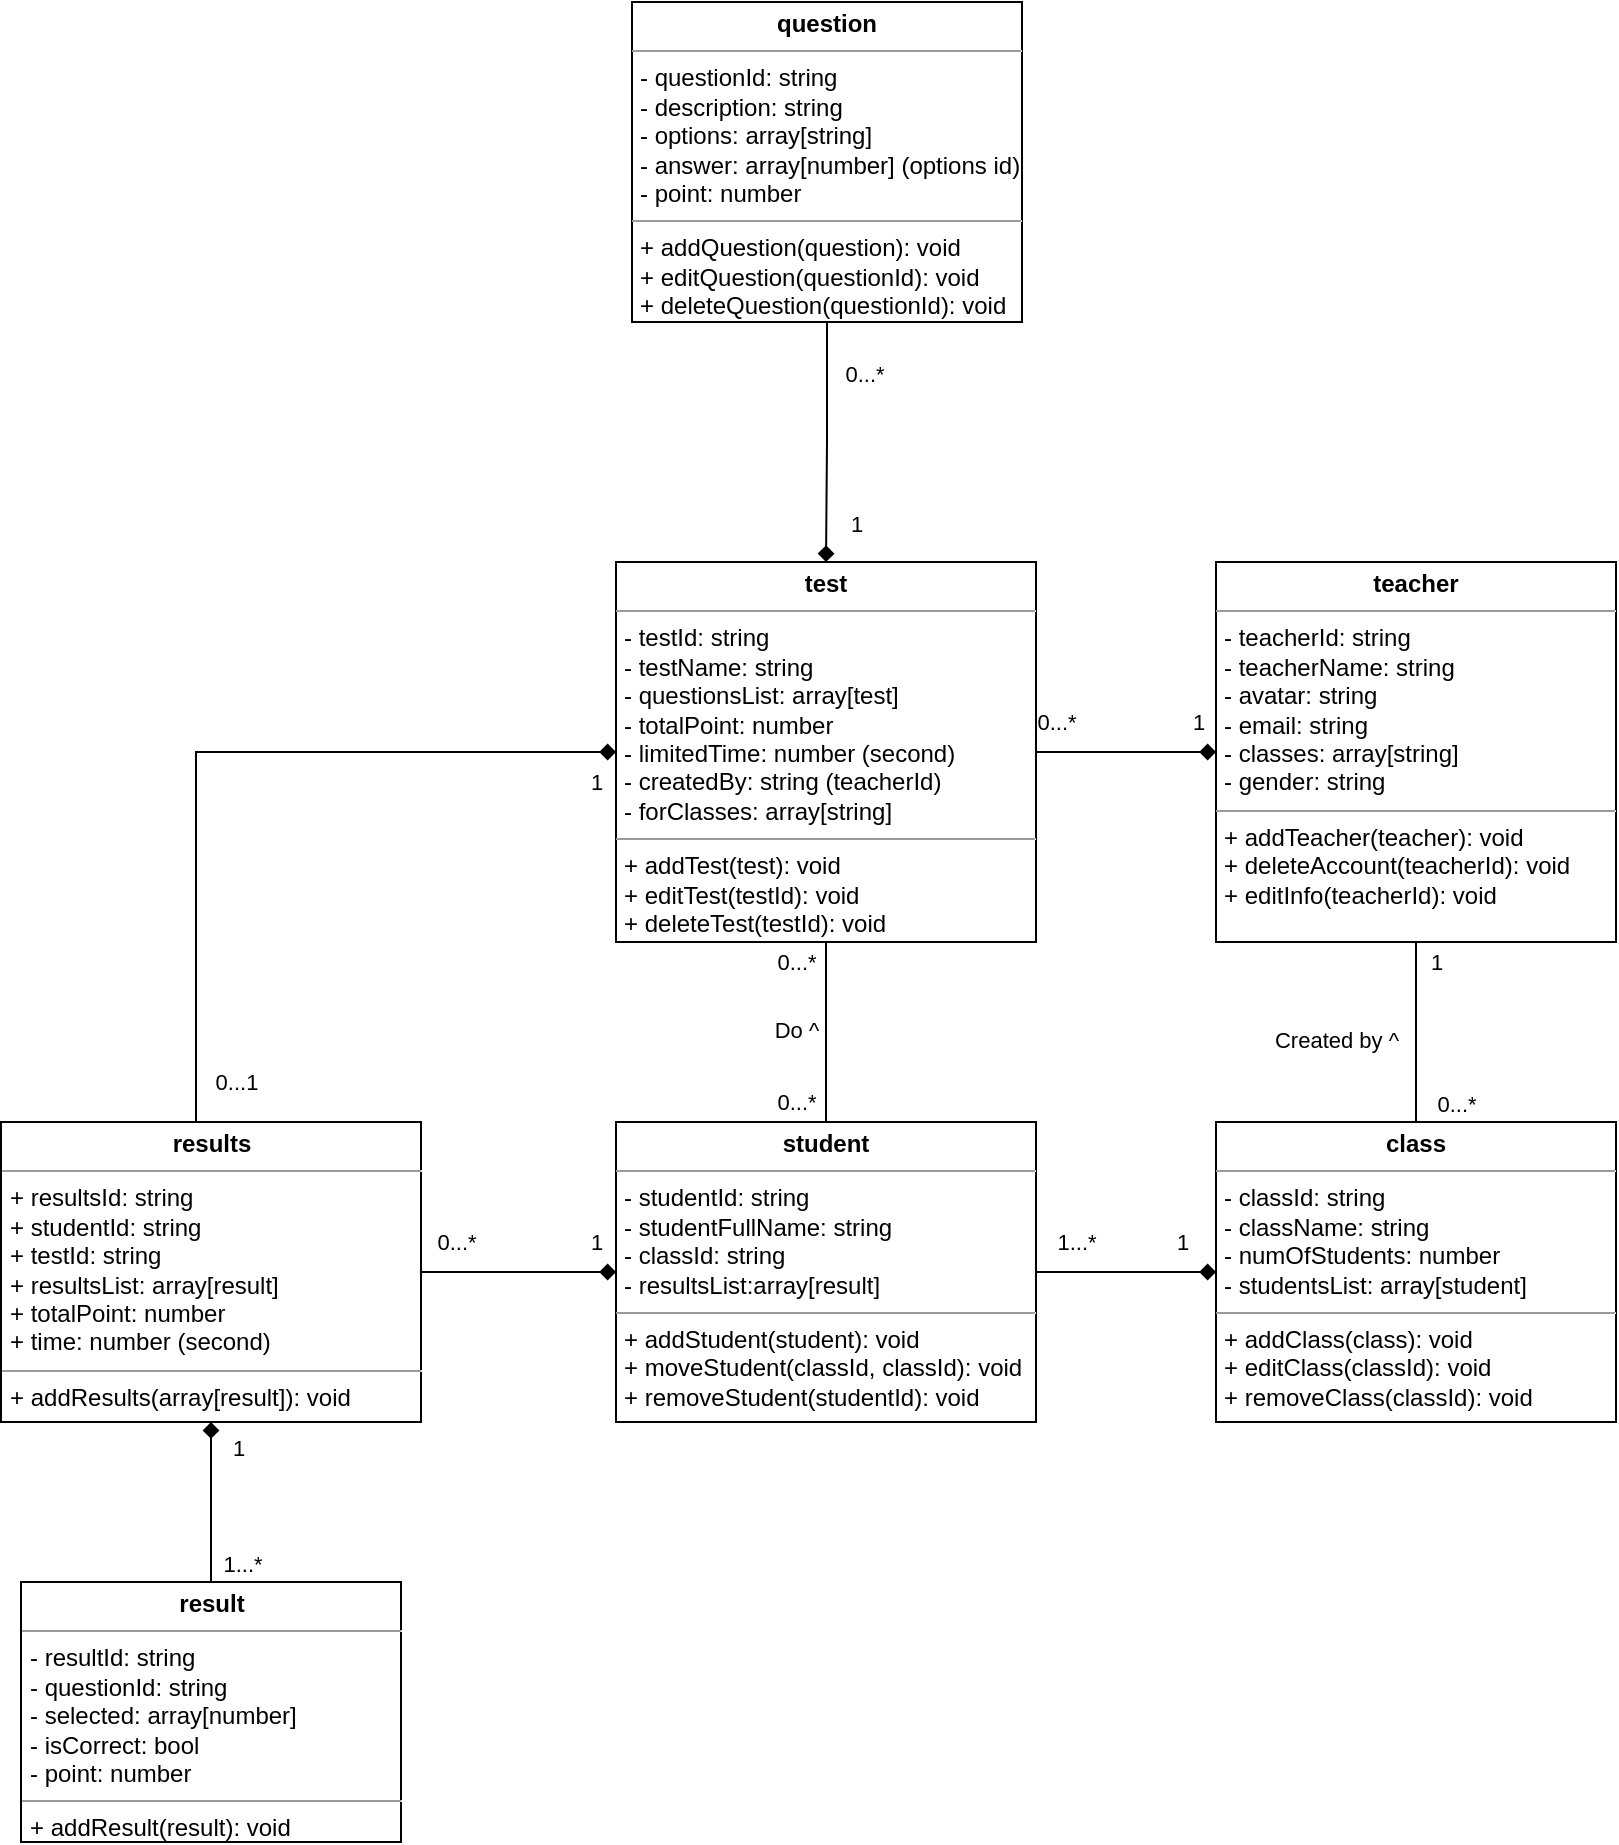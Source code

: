 <mxfile version="14.4.8" type="github">
  <diagram id="9277rnPYpbhCqatuUx9B" name="Class diagram">
    <mxGraphModel dx="652" dy="336" grid="1" gridSize="10" guides="1" tooltips="1" connect="1" arrows="1" fold="1" page="1" pageScale="1" pageWidth="850" pageHeight="1100" math="0" shadow="0">
      <root>
        <mxCell id="0" />
        <mxCell id="1" parent="0" />
        <mxCell id="s9_zFQVbLPnV6EDNdGmK-6" style="edgeStyle=orthogonalEdgeStyle;rounded=0;orthogonalLoop=1;jettySize=auto;html=1;entryX=0.5;entryY=0;entryDx=0;entryDy=0;endArrow=none;endFill=0;" edge="1" parent="1" source="6oHkGCZnOsk_m-k36Il0-9" target="6oHkGCZnOsk_m-k36Il0-11">
          <mxGeometry relative="1" as="geometry" />
        </mxCell>
        <mxCell id="s9_zFQVbLPnV6EDNdGmK-8" value="0...*" style="edgeLabel;html=1;align=center;verticalAlign=middle;resizable=0;points=[];" vertex="1" connectable="0" parent="s9_zFQVbLPnV6EDNdGmK-6">
          <mxGeometry x="0.79" relative="1" as="geometry">
            <mxPoint x="20" as="offset" />
          </mxGeometry>
        </mxCell>
        <mxCell id="s9_zFQVbLPnV6EDNdGmK-9" value="1" style="edgeLabel;html=1;align=center;verticalAlign=middle;resizable=0;points=[];" vertex="1" connectable="0" parent="s9_zFQVbLPnV6EDNdGmK-6">
          <mxGeometry x="-0.861" y="2" relative="1" as="geometry">
            <mxPoint x="8" y="3.33" as="offset" />
          </mxGeometry>
        </mxCell>
        <mxCell id="s9_zFQVbLPnV6EDNdGmK-18" value="Created by ^" style="edgeLabel;html=1;align=center;verticalAlign=middle;resizable=0;points=[];" vertex="1" connectable="0" parent="s9_zFQVbLPnV6EDNdGmK-6">
          <mxGeometry x="-0.656" y="-1" relative="1" as="geometry">
            <mxPoint x="-39" y="33.69" as="offset" />
          </mxGeometry>
        </mxCell>
        <mxCell id="6oHkGCZnOsk_m-k36Il0-9" value="&lt;p style=&quot;margin: 0px ; margin-top: 4px ; text-align: center&quot;&gt;&lt;b&gt;teacher&lt;/b&gt;&lt;/p&gt;&lt;hr size=&quot;1&quot;&gt;&lt;p style=&quot;margin: 0px ; margin-left: 4px&quot;&gt;- teacherId: string&lt;/p&gt;&lt;p style=&quot;margin: 0px ; margin-left: 4px&quot;&gt;- teacherName: string&lt;/p&gt;&lt;p style=&quot;margin: 0px ; margin-left: 4px&quot;&gt;- avatar: string&lt;/p&gt;&lt;p style=&quot;margin: 0px ; margin-left: 4px&quot;&gt;- email: string&lt;/p&gt;&lt;p style=&quot;margin: 0px ; margin-left: 4px&quot;&gt;- classes: array[string]&lt;/p&gt;&lt;p style=&quot;margin: 0px ; margin-left: 4px&quot;&gt;- gender: string&lt;/p&gt;&lt;hr size=&quot;1&quot;&gt;&lt;p style=&quot;margin: 0px ; margin-left: 4px&quot;&gt;&lt;span&gt;+ addTeacher(teacher): void&lt;/span&gt;&lt;br&gt;&lt;/p&gt;&lt;p style=&quot;margin: 0px ; margin-left: 4px&quot;&gt;+ deleteAccount(teacherId): void&lt;/p&gt;&lt;p style=&quot;margin: 0px ; margin-left: 4px&quot;&gt;+ editInfo(teacherId): void&lt;/p&gt;" style="verticalAlign=top;align=left;overflow=fill;fontSize=12;fontFamily=Helvetica;html=1;" parent="1" vertex="1">
          <mxGeometry x="620" y="370" width="200" height="190" as="geometry" />
        </mxCell>
        <mxCell id="DbtVj-awWwl7xm5ycoWF-12" style="edgeStyle=orthogonalEdgeStyle;rounded=0;orthogonalLoop=1;jettySize=auto;html=1;entryX=0;entryY=0.5;entryDx=0;entryDy=0;endArrow=diamond;endFill=1;" parent="1" source="6oHkGCZnOsk_m-k36Il0-10" target="6oHkGCZnOsk_m-k36Il0-11" edge="1">
          <mxGeometry relative="1" as="geometry" />
        </mxCell>
        <mxCell id="DbtVj-awWwl7xm5ycoWF-13" value="1...*" style="edgeLabel;html=1;align=center;verticalAlign=middle;resizable=0;points=[];" parent="DbtVj-awWwl7xm5ycoWF-12" vertex="1" connectable="0">
          <mxGeometry x="-0.787" relative="1" as="geometry">
            <mxPoint x="10" y="-15" as="offset" />
          </mxGeometry>
        </mxCell>
        <mxCell id="DbtVj-awWwl7xm5ycoWF-14" value="1" style="edgeLabel;html=1;align=center;verticalAlign=middle;resizable=0;points=[];" parent="DbtVj-awWwl7xm5ycoWF-12" vertex="1" connectable="0">
          <mxGeometry x="0.546" y="2" relative="1" as="geometry">
            <mxPoint x="3" y="-13" as="offset" />
          </mxGeometry>
        </mxCell>
        <mxCell id="6oHkGCZnOsk_m-k36Il0-10" value="&lt;p style=&quot;margin: 0px ; margin-top: 4px ; text-align: center&quot;&gt;&lt;b&gt;student&lt;/b&gt;&lt;/p&gt;&lt;hr size=&quot;1&quot;&gt;&lt;p style=&quot;margin: 0px ; margin-left: 4px&quot;&gt;- studentId: string&lt;/p&gt;&lt;p style=&quot;margin: 0px ; margin-left: 4px&quot;&gt;- studentFullName: string&lt;/p&gt;&lt;p style=&quot;margin: 0px ; margin-left: 4px&quot;&gt;- classId: string&lt;/p&gt;&lt;p style=&quot;margin: 0px ; margin-left: 4px&quot;&gt;- resultsList:array[result]&lt;/p&gt;&lt;hr size=&quot;1&quot;&gt;&lt;p style=&quot;margin: 0px ; margin-left: 4px&quot;&gt;&lt;span&gt;+ addStudent(student): void&lt;/span&gt;&lt;br&gt;&lt;/p&gt;&lt;p style=&quot;margin: 0px ; margin-left: 4px&quot;&gt;+ moveStudent(classId, classId): void&lt;/p&gt;&lt;p style=&quot;margin: 0px ; margin-left: 4px&quot;&gt;+ removeStudent(studentId): void&lt;/p&gt;&lt;p style=&quot;margin: 0px ; margin-left: 4px&quot;&gt;&lt;br&gt;&lt;/p&gt;" style="verticalAlign=top;align=left;overflow=fill;fontSize=12;fontFamily=Helvetica;html=1;" parent="1" vertex="1">
          <mxGeometry x="320" y="650" width="210" height="150" as="geometry" />
        </mxCell>
        <mxCell id="6oHkGCZnOsk_m-k36Il0-11" value="&lt;p style=&quot;margin: 0px ; margin-top: 4px ; text-align: center&quot;&gt;&lt;b&gt;class&lt;/b&gt;&lt;/p&gt;&lt;hr size=&quot;1&quot;&gt;&lt;p style=&quot;margin: 0px ; margin-left: 4px&quot;&gt;- classId: string&lt;/p&gt;&lt;p style=&quot;margin: 0px ; margin-left: 4px&quot;&gt;- className: string&lt;/p&gt;&lt;p style=&quot;margin: 0px ; margin-left: 4px&quot;&gt;- numOfStudents: number&lt;/p&gt;&lt;p style=&quot;margin: 0px ; margin-left: 4px&quot;&gt;- studentsList: array[student]&lt;/p&gt;&lt;hr size=&quot;1&quot;&gt;&lt;p style=&quot;margin: 0px ; margin-left: 4px&quot;&gt;&lt;span&gt;+ addClass(class): void&lt;/span&gt;&lt;br&gt;&lt;/p&gt;&lt;p style=&quot;margin: 0px 0px 0px 4px&quot;&gt;+ editClass(classId): void&lt;/p&gt;&lt;p style=&quot;margin: 0px 0px 0px 4px&quot;&gt;+ removeClass(classId): void&lt;/p&gt;" style="verticalAlign=top;align=left;overflow=fill;fontSize=12;fontFamily=Helvetica;html=1;" parent="1" vertex="1">
          <mxGeometry x="620" y="650" width="200" height="150" as="geometry" />
        </mxCell>
        <mxCell id="DbtVj-awWwl7xm5ycoWF-17" style="edgeStyle=orthogonalEdgeStyle;rounded=0;orthogonalLoop=1;jettySize=auto;html=1;entryX=0;entryY=0.5;entryDx=0;entryDy=0;endArrow=diamond;endFill=1;" parent="1" source="6oHkGCZnOsk_m-k36Il0-12" target="6oHkGCZnOsk_m-k36Il0-9" edge="1">
          <mxGeometry relative="1" as="geometry" />
        </mxCell>
        <mxCell id="DbtVj-awWwl7xm5ycoWF-18" value="0...*" style="edgeLabel;html=1;align=center;verticalAlign=middle;resizable=0;points=[];" parent="DbtVj-awWwl7xm5ycoWF-17" vertex="1" connectable="0">
          <mxGeometry x="-0.9" y="-2" relative="1" as="geometry">
            <mxPoint x="5.17" y="-17" as="offset" />
          </mxGeometry>
        </mxCell>
        <mxCell id="DbtVj-awWwl7xm5ycoWF-19" value="1" style="edgeLabel;html=1;align=center;verticalAlign=middle;resizable=0;points=[];" parent="DbtVj-awWwl7xm5ycoWF-17" vertex="1" connectable="0">
          <mxGeometry x="0.787" y="9" relative="1" as="geometry">
            <mxPoint y="-6" as="offset" />
          </mxGeometry>
        </mxCell>
        <mxCell id="DbtVj-awWwl7xm5ycoWF-20" style="edgeStyle=orthogonalEdgeStyle;rounded=0;orthogonalLoop=1;jettySize=auto;html=1;entryX=0.5;entryY=0;entryDx=0;entryDy=0;endArrow=none;endFill=0;" parent="1" source="6oHkGCZnOsk_m-k36Il0-12" target="6oHkGCZnOsk_m-k36Il0-10" edge="1">
          <mxGeometry relative="1" as="geometry" />
        </mxCell>
        <mxCell id="DbtVj-awWwl7xm5ycoWF-21" value="Do ^" style="edgeLabel;html=1;align=center;verticalAlign=middle;resizable=0;points=[];" parent="DbtVj-awWwl7xm5ycoWF-20" vertex="1" connectable="0">
          <mxGeometry x="-0.025" y="-4" relative="1" as="geometry">
            <mxPoint x="-11" as="offset" />
          </mxGeometry>
        </mxCell>
        <mxCell id="s9_zFQVbLPnV6EDNdGmK-1" value="0...*" style="edgeLabel;html=1;align=center;verticalAlign=middle;resizable=0;points=[];" vertex="1" connectable="0" parent="DbtVj-awWwl7xm5ycoWF-20">
          <mxGeometry x="0.931" y="-2" relative="1" as="geometry">
            <mxPoint x="-13" y="-6.9" as="offset" />
          </mxGeometry>
        </mxCell>
        <mxCell id="s9_zFQVbLPnV6EDNdGmK-2" value="0...*" style="edgeLabel;html=1;align=center;verticalAlign=middle;resizable=0;points=[];" vertex="1" connectable="0" parent="DbtVj-awWwl7xm5ycoWF-20">
          <mxGeometry x="-0.924" y="3" relative="1" as="geometry">
            <mxPoint x="-18" y="6.55" as="offset" />
          </mxGeometry>
        </mxCell>
        <mxCell id="6oHkGCZnOsk_m-k36Il0-12" value="&lt;p style=&quot;margin: 0px ; margin-top: 4px ; text-align: center&quot;&gt;&lt;b&gt;test&lt;/b&gt;&lt;/p&gt;&lt;hr size=&quot;1&quot;&gt;&lt;p style=&quot;margin: 0px ; margin-left: 4px&quot;&gt;- testId: string&lt;/p&gt;&lt;p style=&quot;margin: 0px ; margin-left: 4px&quot;&gt;- testName: string&lt;/p&gt;&lt;p style=&quot;margin: 0px ; margin-left: 4px&quot;&gt;- questionsList: array[test]&lt;/p&gt;&lt;p style=&quot;margin: 0px ; margin-left: 4px&quot;&gt;- totalPoint: number&lt;/p&gt;&lt;p style=&quot;margin: 0px ; margin-left: 4px&quot;&gt;- limitedTime: number (second)&lt;/p&gt;&lt;p style=&quot;margin: 0px ; margin-left: 4px&quot;&gt;- createdBy: string (teacherId)&lt;/p&gt;&lt;p style=&quot;margin: 0px ; margin-left: 4px&quot;&gt;- forClasses: array[string]&lt;/p&gt;&lt;hr size=&quot;1&quot;&gt;&lt;p style=&quot;margin: 0px 0px 0px 4px&quot;&gt;&lt;span&gt;+ addTest(test): void&lt;/span&gt;&lt;br&gt;&lt;/p&gt;&lt;p style=&quot;margin: 0px 0px 0px 4px&quot;&gt;+ editTest(testId): void&lt;/p&gt;&lt;p style=&quot;margin: 0px 0px 0px 4px&quot;&gt;+ deleteTest(testId): void&lt;/p&gt;" style="verticalAlign=top;align=left;overflow=fill;fontSize=12;fontFamily=Helvetica;html=1;" parent="1" vertex="1">
          <mxGeometry x="320" y="370" width="210" height="190" as="geometry" />
        </mxCell>
        <mxCell id="DbtVj-awWwl7xm5ycoWF-9" style="edgeStyle=orthogonalEdgeStyle;rounded=0;orthogonalLoop=1;jettySize=auto;html=1;entryX=0.5;entryY=0;entryDx=0;entryDy=0;endArrow=diamond;endFill=1;" parent="1" source="6oHkGCZnOsk_m-k36Il0-13" target="6oHkGCZnOsk_m-k36Il0-12" edge="1">
          <mxGeometry relative="1" as="geometry" />
        </mxCell>
        <mxCell id="DbtVj-awWwl7xm5ycoWF-10" value="0...*" style="edgeLabel;html=1;align=center;verticalAlign=middle;resizable=0;points=[];" parent="DbtVj-awWwl7xm5ycoWF-9" vertex="1" connectable="0">
          <mxGeometry x="-0.746" y="3" relative="1" as="geometry">
            <mxPoint x="15.5" y="10" as="offset" />
          </mxGeometry>
        </mxCell>
        <mxCell id="DbtVj-awWwl7xm5ycoWF-11" value="1" style="edgeLabel;html=1;align=center;verticalAlign=middle;resizable=0;points=[];" parent="DbtVj-awWwl7xm5ycoWF-9" vertex="1" connectable="0">
          <mxGeometry x="0.875" y="3" relative="1" as="geometry">
            <mxPoint x="12" y="-12" as="offset" />
          </mxGeometry>
        </mxCell>
        <mxCell id="6oHkGCZnOsk_m-k36Il0-13" value="&lt;p style=&quot;margin: 0px ; margin-top: 4px ; text-align: center&quot;&gt;&lt;b&gt;question&lt;/b&gt;&lt;/p&gt;&lt;hr size=&quot;1&quot;&gt;&lt;p style=&quot;margin: 0px 0px 0px 4px&quot;&gt;- questionId: string&lt;/p&gt;&lt;p style=&quot;margin: 0px 0px 0px 4px&quot;&gt;- description: string&lt;/p&gt;&lt;p style=&quot;margin: 0px 0px 0px 4px&quot;&gt;- options: array[string]&lt;/p&gt;&lt;p style=&quot;margin: 0px 0px 0px 4px&quot;&gt;- answer: array[number] (options id)&lt;/p&gt;&lt;p style=&quot;margin: 0px 0px 0px 4px&quot;&gt;- point: number&lt;/p&gt;&lt;hr size=&quot;1&quot;&gt;&lt;p style=&quot;margin: 0px ; margin-left: 4px&quot;&gt;&lt;span&gt;+ addQuestion(question): void&lt;/span&gt;&lt;br&gt;&lt;/p&gt;&lt;p style=&quot;margin: 0px ; margin-left: 4px&quot;&gt;+ editQuestion(questionId): void&lt;/p&gt;&lt;p style=&quot;margin: 0px ; margin-left: 4px&quot;&gt;+ deleteQuestion(questionId): void&lt;/p&gt;" style="verticalAlign=top;align=left;overflow=fill;fontSize=12;fontFamily=Helvetica;html=1;" parent="1" vertex="1">
          <mxGeometry x="328" y="90" width="195" height="160" as="geometry" />
        </mxCell>
        <mxCell id="s9_zFQVbLPnV6EDNdGmK-3" style="edgeStyle=orthogonalEdgeStyle;rounded=0;orthogonalLoop=1;jettySize=auto;html=1;endArrow=diamond;endFill=1;entryX=0;entryY=0.5;entryDx=0;entryDy=0;" edge="1" parent="1" source="6oHkGCZnOsk_m-k36Il0-14" target="6oHkGCZnOsk_m-k36Il0-12">
          <mxGeometry relative="1" as="geometry">
            <mxPoint x="321" y="313" as="targetPoint" />
            <Array as="points">
              <mxPoint x="110" y="465" />
            </Array>
          </mxGeometry>
        </mxCell>
        <mxCell id="s9_zFQVbLPnV6EDNdGmK-4" value="0...1" style="edgeLabel;html=1;align=center;verticalAlign=middle;resizable=0;points=[];" vertex="1" connectable="0" parent="s9_zFQVbLPnV6EDNdGmK-3">
          <mxGeometry x="-0.93" y="-2" relative="1" as="geometry">
            <mxPoint x="18" y="-5.83" as="offset" />
          </mxGeometry>
        </mxCell>
        <mxCell id="s9_zFQVbLPnV6EDNdGmK-5" value="1" style="edgeLabel;html=1;align=center;verticalAlign=middle;resizable=0;points=[];" vertex="1" connectable="0" parent="s9_zFQVbLPnV6EDNdGmK-3">
          <mxGeometry x="0.897" y="-2" relative="1" as="geometry">
            <mxPoint x="10" y="13" as="offset" />
          </mxGeometry>
        </mxCell>
        <mxCell id="s9_zFQVbLPnV6EDNdGmK-10" value="" style="edgeStyle=orthogonalEdgeStyle;rounded=0;orthogonalLoop=1;jettySize=auto;html=1;endArrow=diamond;endFill=1;" edge="1" parent="1" source="6oHkGCZnOsk_m-k36Il0-14" target="6oHkGCZnOsk_m-k36Il0-10">
          <mxGeometry relative="1" as="geometry" />
        </mxCell>
        <mxCell id="s9_zFQVbLPnV6EDNdGmK-11" value="1" style="edgeLabel;html=1;align=center;verticalAlign=middle;resizable=0;points=[];" vertex="1" connectable="0" parent="s9_zFQVbLPnV6EDNdGmK-10">
          <mxGeometry x="0.679" y="-1" relative="1" as="geometry">
            <mxPoint x="5.43" y="-16" as="offset" />
          </mxGeometry>
        </mxCell>
        <mxCell id="s9_zFQVbLPnV6EDNdGmK-12" value="0...*" style="edgeLabel;html=1;align=center;verticalAlign=middle;resizable=0;points=[];" vertex="1" connectable="0" parent="s9_zFQVbLPnV6EDNdGmK-10">
          <mxGeometry x="-0.863" y="3" relative="1" as="geometry">
            <mxPoint x="10.6" y="-12" as="offset" />
          </mxGeometry>
        </mxCell>
        <mxCell id="6oHkGCZnOsk_m-k36Il0-14" value="&lt;p style=&quot;margin: 0px ; margin-top: 4px ; text-align: center&quot;&gt;&lt;b&gt;results&lt;/b&gt;&lt;/p&gt;&lt;hr size=&quot;1&quot;&gt;&lt;p style=&quot;margin: 0px ; margin-left: 4px&quot;&gt;+ resultsId: string&lt;/p&gt;&lt;p style=&quot;margin: 0px ; margin-left: 4px&quot;&gt;+ studentId: string&lt;/p&gt;&lt;p style=&quot;margin: 0px ; margin-left: 4px&quot;&gt;+ testId: string&lt;/p&gt;&lt;p style=&quot;margin: 0px ; margin-left: 4px&quot;&gt;+ resultsList: array[result]&lt;/p&gt;&lt;p style=&quot;margin: 0px ; margin-left: 4px&quot;&gt;+ totalPoint: number&lt;/p&gt;&lt;p style=&quot;margin: 0px ; margin-left: 4px&quot;&gt;+ time: number (second)&lt;/p&gt;&lt;hr size=&quot;1&quot;&gt;&lt;p style=&quot;margin: 0px ; margin-left: 4px&quot;&gt;&lt;span&gt;+ addResults(array[result]): void&lt;/span&gt;&lt;br&gt;&lt;/p&gt;&lt;p style=&quot;margin: 0px ; margin-left: 4px&quot;&gt;&lt;br&gt;&lt;/p&gt;" style="verticalAlign=top;align=left;overflow=fill;fontSize=12;fontFamily=Helvetica;html=1;" parent="1" vertex="1">
          <mxGeometry x="12.5" y="650" width="210" height="150" as="geometry" />
        </mxCell>
        <mxCell id="DbtVj-awWwl7xm5ycoWF-2" style="edgeStyle=orthogonalEdgeStyle;rounded=0;orthogonalLoop=1;jettySize=auto;html=1;entryX=0.5;entryY=1;entryDx=0;entryDy=0;endArrow=diamond;endFill=1;" parent="1" source="6oHkGCZnOsk_m-k36Il0-16" target="6oHkGCZnOsk_m-k36Il0-14" edge="1">
          <mxGeometry relative="1" as="geometry" />
        </mxCell>
        <mxCell id="DbtVj-awWwl7xm5ycoWF-3" value="1" style="edgeLabel;html=1;align=center;verticalAlign=middle;resizable=0;points=[];" parent="DbtVj-awWwl7xm5ycoWF-2" vertex="1" connectable="0">
          <mxGeometry x="0.612" y="-13" relative="1" as="geometry">
            <mxPoint y="-3.2" as="offset" />
          </mxGeometry>
        </mxCell>
        <mxCell id="DbtVj-awWwl7xm5ycoWF-4" value="1...*" style="edgeLabel;html=1;align=center;verticalAlign=middle;resizable=0;points=[];" parent="DbtVj-awWwl7xm5ycoWF-2" vertex="1" connectable="0">
          <mxGeometry x="-0.766" y="6" relative="1" as="geometry">
            <mxPoint x="21" as="offset" />
          </mxGeometry>
        </mxCell>
        <mxCell id="6oHkGCZnOsk_m-k36Il0-16" value="&lt;p style=&quot;margin: 0px ; margin-top: 4px ; text-align: center&quot;&gt;&lt;b&gt;result&lt;/b&gt;&lt;/p&gt;&lt;hr size=&quot;1&quot;&gt;&lt;p style=&quot;margin: 0px ; margin-left: 4px&quot;&gt;- resultId: string&lt;/p&gt;&lt;p style=&quot;margin: 0px ; margin-left: 4px&quot;&gt;- questionId: string&lt;/p&gt;&lt;p style=&quot;margin: 0px ; margin-left: 4px&quot;&gt;- selected: array[number]&lt;/p&gt;&lt;p style=&quot;margin: 0px ; margin-left: 4px&quot;&gt;- isCorrect: bool&lt;/p&gt;&lt;p style=&quot;margin: 0px ; margin-left: 4px&quot;&gt;- point: number&lt;/p&gt;&lt;hr size=&quot;1&quot;&gt;&lt;p style=&quot;margin: 0px ; margin-left: 4px&quot;&gt;&lt;span&gt;+ addResult(result): void&lt;/span&gt;&lt;br&gt;&lt;/p&gt;" style="verticalAlign=top;align=left;overflow=fill;fontSize=12;fontFamily=Helvetica;html=1;" parent="1" vertex="1">
          <mxGeometry x="22.5" y="880" width="190" height="130" as="geometry" />
        </mxCell>
      </root>
    </mxGraphModel>
  </diagram>
</mxfile>
